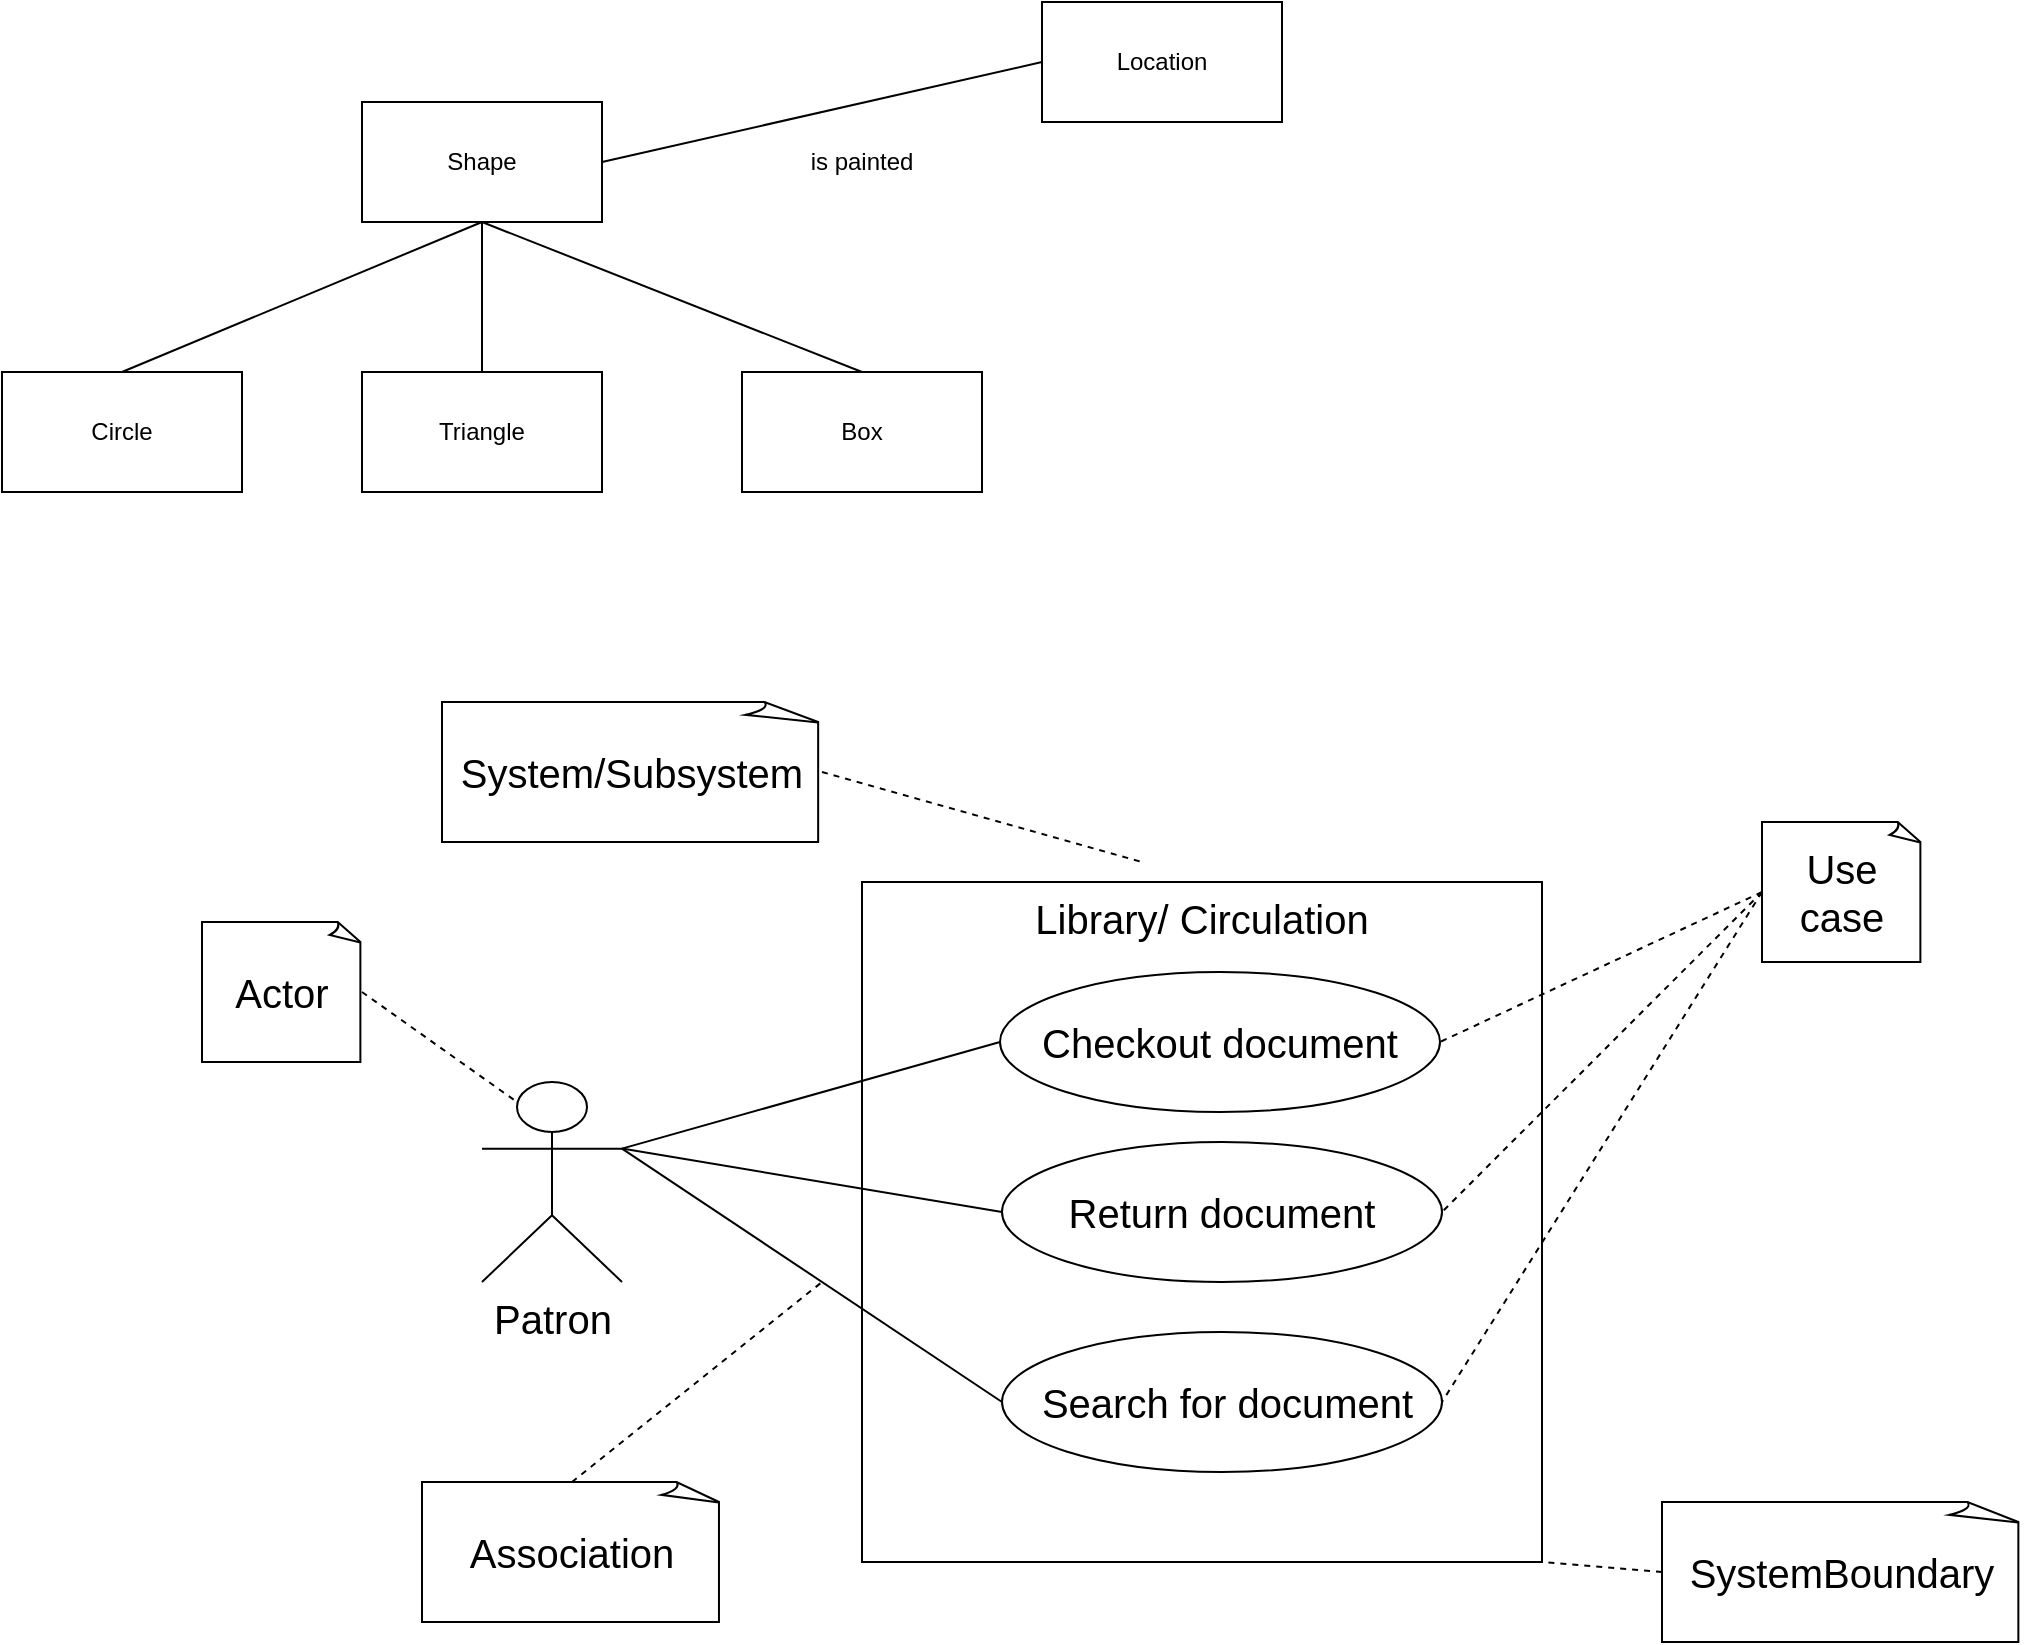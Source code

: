 <mxfile version="20.8.18" type="github">
  <diagram name="Page-1" id="oJh9lqTzd1Vy61bAnclX">
    <mxGraphModel dx="1035" dy="554" grid="1" gridSize="10" guides="1" tooltips="1" connect="1" arrows="1" fold="1" page="1" pageScale="1" pageWidth="1100" pageHeight="850" math="0" shadow="0">
      <root>
        <mxCell id="0" />
        <mxCell id="1" parent="0" />
        <mxCell id="6IVy2LY-cCAvf_hnITxK-7" value="&lt;font style=&quot;font-size: 20px;&quot;&gt;Library/ Circulation&lt;br&gt;&lt;/font&gt;" style="html=1;aspect=fixed;whiteSpace=wrap;labelPosition=center;verticalLabelPosition=middle;align=center;verticalAlign=top;" vertex="1" parent="1">
          <mxGeometry x="500" y="680" width="340" height="340" as="geometry" />
        </mxCell>
        <mxCell id="SnentKFiES78MYUBwTcT-3" value="Shape" style="rounded=0;whiteSpace=wrap;html=1;" parent="1" vertex="1">
          <mxGeometry x="250" y="290" width="120" height="60" as="geometry" />
        </mxCell>
        <mxCell id="SnentKFiES78MYUBwTcT-4" value="Box" style="rounded=0;whiteSpace=wrap;html=1;" parent="1" vertex="1">
          <mxGeometry x="440" y="425" width="120" height="60" as="geometry" />
        </mxCell>
        <mxCell id="SnentKFiES78MYUBwTcT-5" value="Triangle" style="rounded=0;whiteSpace=wrap;html=1;" parent="1" vertex="1">
          <mxGeometry x="250" y="425" width="120" height="60" as="geometry" />
        </mxCell>
        <mxCell id="SnentKFiES78MYUBwTcT-6" value="Circle" style="rounded=0;whiteSpace=wrap;html=1;" parent="1" vertex="1">
          <mxGeometry x="70" y="425" width="120" height="60" as="geometry" />
        </mxCell>
        <mxCell id="6IVy2LY-cCAvf_hnITxK-1" value="" style="endArrow=none;html=1;rounded=0;exitX=0.5;exitY=0;exitDx=0;exitDy=0;entryX=0.5;entryY=1;entryDx=0;entryDy=0;" edge="1" parent="1" source="SnentKFiES78MYUBwTcT-6" target="SnentKFiES78MYUBwTcT-3">
          <mxGeometry width="50" height="50" relative="1" as="geometry">
            <mxPoint x="120" y="400" as="sourcePoint" />
            <mxPoint x="170" y="350" as="targetPoint" />
          </mxGeometry>
        </mxCell>
        <mxCell id="6IVy2LY-cCAvf_hnITxK-2" value="" style="endArrow=none;html=1;rounded=0;entryX=0.5;entryY=1;entryDx=0;entryDy=0;exitX=0.5;exitY=0;exitDx=0;exitDy=0;" edge="1" parent="1" source="SnentKFiES78MYUBwTcT-4" target="SnentKFiES78MYUBwTcT-3">
          <mxGeometry width="50" height="50" relative="1" as="geometry">
            <mxPoint x="500" y="420" as="sourcePoint" />
            <mxPoint x="570" y="390" as="targetPoint" />
          </mxGeometry>
        </mxCell>
        <mxCell id="6IVy2LY-cCAvf_hnITxK-3" value="" style="endArrow=none;html=1;rounded=0;entryX=0.5;entryY=1;entryDx=0;entryDy=0;" edge="1" parent="1" target="SnentKFiES78MYUBwTcT-3">
          <mxGeometry width="50" height="50" relative="1" as="geometry">
            <mxPoint x="310" y="425" as="sourcePoint" />
            <mxPoint x="360" y="375" as="targetPoint" />
          </mxGeometry>
        </mxCell>
        <mxCell id="6IVy2LY-cCAvf_hnITxK-4" value="Location" style="rounded=0;whiteSpace=wrap;html=1;" vertex="1" parent="1">
          <mxGeometry x="590" y="240" width="120" height="60" as="geometry" />
        </mxCell>
        <mxCell id="6IVy2LY-cCAvf_hnITxK-5" value="" style="endArrow=none;html=1;rounded=0;exitX=1;exitY=0.5;exitDx=0;exitDy=0;" edge="1" parent="1" source="SnentKFiES78MYUBwTcT-3">
          <mxGeometry width="50" height="50" relative="1" as="geometry">
            <mxPoint x="520" y="440" as="sourcePoint" />
            <mxPoint x="590" y="270" as="targetPoint" />
          </mxGeometry>
        </mxCell>
        <mxCell id="6IVy2LY-cCAvf_hnITxK-9" value="Return document" style="ellipse;whiteSpace=wrap;html=1;fontSize=20;" vertex="1" parent="1">
          <mxGeometry x="570" y="810" width="220" height="70" as="geometry" />
        </mxCell>
        <mxCell id="6IVy2LY-cCAvf_hnITxK-10" value="&amp;nbsp;Search for document" style="ellipse;whiteSpace=wrap;html=1;fontSize=20;" vertex="1" parent="1">
          <mxGeometry x="570" y="905" width="220" height="70" as="geometry" />
        </mxCell>
        <mxCell id="6IVy2LY-cCAvf_hnITxK-6" value="is painted" style="text;html=1;strokeColor=none;fillColor=none;align=center;verticalAlign=middle;whiteSpace=wrap;rounded=0;" vertex="1" parent="1">
          <mxGeometry x="470" y="305" width="60" height="30" as="geometry" />
        </mxCell>
        <mxCell id="6IVy2LY-cCAvf_hnITxK-12" style="rounded=0;orthogonalLoop=1;jettySize=auto;html=1;exitX=1;exitY=0.333;exitDx=0;exitDy=0;exitPerimeter=0;entryX=0;entryY=0.5;entryDx=0;entryDy=0;fontSize=20;endArrow=none;endFill=0;" edge="1" parent="1" source="6IVy2LY-cCAvf_hnITxK-11" target="6IVy2LY-cCAvf_hnITxK-8">
          <mxGeometry relative="1" as="geometry" />
        </mxCell>
        <mxCell id="6IVy2LY-cCAvf_hnITxK-13" style="edgeStyle=none;rounded=0;orthogonalLoop=1;jettySize=auto;html=1;exitX=1;exitY=0.333;exitDx=0;exitDy=0;exitPerimeter=0;entryX=0;entryY=0.5;entryDx=0;entryDy=0;fontSize=20;endArrow=none;endFill=0;" edge="1" parent="1" source="6IVy2LY-cCAvf_hnITxK-11" target="6IVy2LY-cCAvf_hnITxK-9">
          <mxGeometry relative="1" as="geometry" />
        </mxCell>
        <mxCell id="6IVy2LY-cCAvf_hnITxK-14" style="edgeStyle=none;rounded=0;orthogonalLoop=1;jettySize=auto;html=1;exitX=1;exitY=0.333;exitDx=0;exitDy=0;exitPerimeter=0;entryX=0;entryY=0.5;entryDx=0;entryDy=0;fontSize=20;endArrow=none;endFill=0;" edge="1" parent="1" source="6IVy2LY-cCAvf_hnITxK-11" target="6IVy2LY-cCAvf_hnITxK-10">
          <mxGeometry relative="1" as="geometry" />
        </mxCell>
        <mxCell id="6IVy2LY-cCAvf_hnITxK-11" value="Patron" style="shape=umlActor;verticalLabelPosition=bottom;verticalAlign=top;html=1;fontSize=20;" vertex="1" parent="1">
          <mxGeometry x="310" y="780" width="70" height="100" as="geometry" />
        </mxCell>
        <mxCell id="6IVy2LY-cCAvf_hnITxK-18" style="edgeStyle=none;rounded=0;orthogonalLoop=1;jettySize=auto;html=1;exitX=1;exitY=0.5;exitDx=0;exitDy=0;exitPerimeter=0;entryX=0.25;entryY=0.1;entryDx=0;entryDy=0;entryPerimeter=0;fontSize=20;endArrow=none;endFill=0;dashed=1;" edge="1" parent="1" source="6IVy2LY-cCAvf_hnITxK-15" target="6IVy2LY-cCAvf_hnITxK-11">
          <mxGeometry relative="1" as="geometry" />
        </mxCell>
        <mxCell id="6IVy2LY-cCAvf_hnITxK-15" value="Actor" style="whiteSpace=wrap;html=1;shape=mxgraph.basic.document;fontSize=20;" vertex="1" parent="1">
          <mxGeometry x="170" y="700" width="80" height="70" as="geometry" />
        </mxCell>
        <mxCell id="6IVy2LY-cCAvf_hnITxK-22" style="edgeStyle=none;rounded=0;orthogonalLoop=1;jettySize=auto;html=1;exitX=0;exitY=0.5;exitDx=0;exitDy=0;exitPerimeter=0;entryX=1;entryY=1;entryDx=0;entryDy=0;dashed=1;fontSize=20;endArrow=none;endFill=0;" edge="1" parent="1" source="6IVy2LY-cCAvf_hnITxK-16" target="6IVy2LY-cCAvf_hnITxK-7">
          <mxGeometry relative="1" as="geometry" />
        </mxCell>
        <mxCell id="6IVy2LY-cCAvf_hnITxK-16" value="SystemBoundary" style="whiteSpace=wrap;html=1;shape=mxgraph.basic.document;fontSize=20;" vertex="1" parent="1">
          <mxGeometry x="900" y="990" width="180" height="70" as="geometry" />
        </mxCell>
        <mxCell id="6IVy2LY-cCAvf_hnITxK-19" style="edgeStyle=none;rounded=0;orthogonalLoop=1;jettySize=auto;html=1;exitX=0;exitY=0.5;exitDx=0;exitDy=0;exitPerimeter=0;entryX=1;entryY=0.5;entryDx=0;entryDy=0;dashed=1;fontSize=20;endArrow=none;endFill=0;" edge="1" parent="1" source="6IVy2LY-cCAvf_hnITxK-17" target="6IVy2LY-cCAvf_hnITxK-8">
          <mxGeometry relative="1" as="geometry" />
        </mxCell>
        <mxCell id="6IVy2LY-cCAvf_hnITxK-20" style="edgeStyle=none;rounded=0;orthogonalLoop=1;jettySize=auto;html=1;exitX=0;exitY=0.5;exitDx=0;exitDy=0;exitPerimeter=0;entryX=1;entryY=0.5;entryDx=0;entryDy=0;dashed=1;fontSize=20;endArrow=none;endFill=0;" edge="1" parent="1" source="6IVy2LY-cCAvf_hnITxK-17" target="6IVy2LY-cCAvf_hnITxK-9">
          <mxGeometry relative="1" as="geometry" />
        </mxCell>
        <mxCell id="6IVy2LY-cCAvf_hnITxK-21" style="edgeStyle=none;rounded=0;orthogonalLoop=1;jettySize=auto;html=1;exitX=0;exitY=0.5;exitDx=0;exitDy=0;exitPerimeter=0;entryX=1;entryY=0.5;entryDx=0;entryDy=0;dashed=1;fontSize=20;endArrow=none;endFill=0;" edge="1" parent="1" source="6IVy2LY-cCAvf_hnITxK-17" target="6IVy2LY-cCAvf_hnITxK-10">
          <mxGeometry relative="1" as="geometry" />
        </mxCell>
        <mxCell id="6IVy2LY-cCAvf_hnITxK-17" value="Use case" style="whiteSpace=wrap;html=1;shape=mxgraph.basic.document;fontSize=20;" vertex="1" parent="1">
          <mxGeometry x="950" y="650" width="80" height="70" as="geometry" />
        </mxCell>
        <mxCell id="6IVy2LY-cCAvf_hnITxK-27" style="edgeStyle=none;rounded=0;orthogonalLoop=1;jettySize=auto;html=1;exitX=0.5;exitY=0;exitDx=0;exitDy=0;exitPerimeter=0;dashed=1;fontSize=20;endArrow=none;endFill=0;" edge="1" parent="1" source="6IVy2LY-cCAvf_hnITxK-23">
          <mxGeometry relative="1" as="geometry">
            <mxPoint x="480" y="880" as="targetPoint" />
          </mxGeometry>
        </mxCell>
        <mxCell id="6IVy2LY-cCAvf_hnITxK-23" value="Association" style="whiteSpace=wrap;html=1;shape=mxgraph.basic.document;fontSize=20;" vertex="1" parent="1">
          <mxGeometry x="280" y="980" width="150" height="70" as="geometry" />
        </mxCell>
        <mxCell id="6IVy2LY-cCAvf_hnITxK-24" value="System/Subsystem" style="whiteSpace=wrap;html=1;shape=mxgraph.basic.document;fontSize=20;" vertex="1" parent="1">
          <mxGeometry x="290" y="590" width="190" height="70" as="geometry" />
        </mxCell>
        <mxCell id="6IVy2LY-cCAvf_hnITxK-25" style="edgeStyle=none;rounded=0;orthogonalLoop=1;jettySize=auto;html=1;exitX=1;exitY=0.5;exitDx=0;exitDy=0;exitPerimeter=0;dashed=1;fontSize=20;endArrow=none;endFill=0;" edge="1" parent="1" source="6IVy2LY-cCAvf_hnITxK-24">
          <mxGeometry relative="1" as="geometry">
            <mxPoint x="640" y="670" as="targetPoint" />
          </mxGeometry>
        </mxCell>
        <mxCell id="6IVy2LY-cCAvf_hnITxK-8" value="Checkout document" style="ellipse;whiteSpace=wrap;html=1;fontSize=20;" vertex="1" parent="1">
          <mxGeometry x="569" y="725" width="220" height="70" as="geometry" />
        </mxCell>
      </root>
    </mxGraphModel>
  </diagram>
</mxfile>
